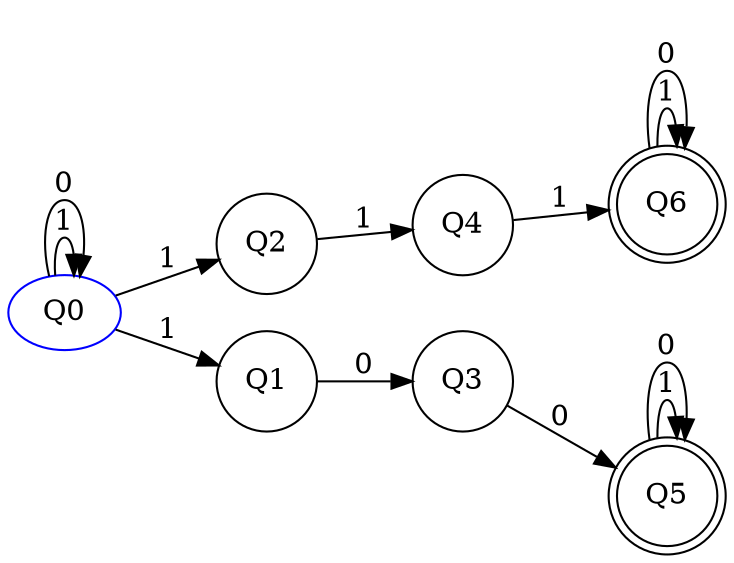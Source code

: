 digraph {
rankdir=LR;
Q0[color=blue];
node [shape=doublecircle];
Q6 Q5 ;
node [shape=circle];
Q6 -> Q6[label="1"];
Q6 -> Q6[label="0"];
Q4 -> Q6[label="1"];
Q3 -> Q5[label="0"];
Q2 -> Q4[label="1"];
Q5 -> Q5[label="1"];
Q5 -> Q5[label="0"];
Q1 -> Q3[label="0"];
Q0 -> Q2[label="1"];
Q0 -> Q1[label="1"];
Q0 -> Q0[label="1"];
Q0 -> Q0[label="0"];
}
